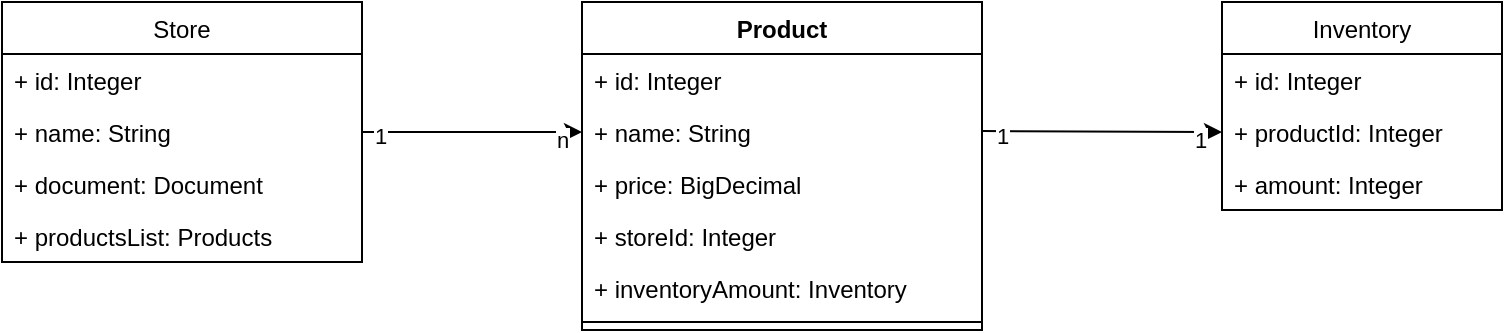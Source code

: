 <mxfile version="15.8.6" type="device"><diagram id="C5RBs43oDa-KdzZeNtuy" name="Page-1"><mxGraphModel dx="1278" dy="579" grid="1" gridSize="10" guides="1" tooltips="1" connect="1" arrows="1" fold="1" page="1" pageScale="1" pageWidth="827" pageHeight="1169" math="0" shadow="0"><root><mxCell id="WIyWlLk6GJQsqaUBKTNV-0"/><mxCell id="WIyWlLk6GJQsqaUBKTNV-1" parent="WIyWlLk6GJQsqaUBKTNV-0"/><mxCell id="zm4E0yhqY6fhhFwcFI_R-0" value="Product" style="swimlane;fontStyle=1;align=center;verticalAlign=top;childLayout=stackLayout;horizontal=1;startSize=26;horizontalStack=0;resizeParent=1;resizeParentMax=0;resizeLast=0;collapsible=1;marginBottom=0;" parent="WIyWlLk6GJQsqaUBKTNV-1" vertex="1"><mxGeometry x="320" y="120" width="200" height="164" as="geometry"/></mxCell><mxCell id="zm4E0yhqY6fhhFwcFI_R-1" value="+ id: Integer&#10;" style="text;strokeColor=none;fillColor=none;align=left;verticalAlign=top;spacingLeft=4;spacingRight=4;overflow=hidden;rotatable=0;points=[[0,0.5],[1,0.5]];portConstraint=eastwest;" parent="zm4E0yhqY6fhhFwcFI_R-0" vertex="1"><mxGeometry y="26" width="200" height="26" as="geometry"/></mxCell><mxCell id="zm4E0yhqY6fhhFwcFI_R-5" value="+ name: String" style="text;strokeColor=none;fillColor=none;align=left;verticalAlign=top;spacingLeft=4;spacingRight=4;overflow=hidden;rotatable=0;points=[[0,0.5],[1,0.5]];portConstraint=eastwest;" parent="zm4E0yhqY6fhhFwcFI_R-0" vertex="1"><mxGeometry y="52" width="200" height="26" as="geometry"/></mxCell><mxCell id="zm4E0yhqY6fhhFwcFI_R-6" value="+ price: BigDecimal" style="text;strokeColor=none;fillColor=none;align=left;verticalAlign=top;spacingLeft=4;spacingRight=4;overflow=hidden;rotatable=0;points=[[0,0.5],[1,0.5]];portConstraint=eastwest;" parent="zm4E0yhqY6fhhFwcFI_R-0" vertex="1"><mxGeometry y="78" width="200" height="26" as="geometry"/></mxCell><mxCell id="zm4E0yhqY6fhhFwcFI_R-7" value="+ storeId: Integer" style="text;strokeColor=none;fillColor=none;align=left;verticalAlign=top;spacingLeft=4;spacingRight=4;overflow=hidden;rotatable=0;points=[[0,0.5],[1,0.5]];portConstraint=eastwest;" parent="zm4E0yhqY6fhhFwcFI_R-0" vertex="1"><mxGeometry y="104" width="200" height="26" as="geometry"/></mxCell><mxCell id="zm4E0yhqY6fhhFwcFI_R-8" value="+ inventoryAmount: Inventory" style="text;strokeColor=none;fillColor=none;align=left;verticalAlign=top;spacingLeft=4;spacingRight=4;overflow=hidden;rotatable=0;points=[[0,0.5],[1,0.5]];portConstraint=eastwest;" parent="zm4E0yhqY6fhhFwcFI_R-0" vertex="1"><mxGeometry y="130" width="200" height="26" as="geometry"/></mxCell><mxCell id="zm4E0yhqY6fhhFwcFI_R-2" value="" style="line;strokeWidth=1;fillColor=none;align=left;verticalAlign=middle;spacingTop=-1;spacingLeft=3;spacingRight=3;rotatable=0;labelPosition=right;points=[];portConstraint=eastwest;" parent="zm4E0yhqY6fhhFwcFI_R-0" vertex="1"><mxGeometry y="156" width="200" height="8" as="geometry"/></mxCell><mxCell id="zm4E0yhqY6fhhFwcFI_R-9" value="Inventory" style="swimlane;fontStyle=0;childLayout=stackLayout;horizontal=1;startSize=26;fillColor=none;horizontalStack=0;resizeParent=1;resizeParentMax=0;resizeLast=0;collapsible=1;marginBottom=0;" parent="WIyWlLk6GJQsqaUBKTNV-1" vertex="1"><mxGeometry x="640" y="120" width="140" height="104" as="geometry"/></mxCell><mxCell id="zm4E0yhqY6fhhFwcFI_R-11" value="+ id: Integer" style="text;strokeColor=none;fillColor=none;align=left;verticalAlign=top;spacingLeft=4;spacingRight=4;overflow=hidden;rotatable=0;points=[[0,0.5],[1,0.5]];portConstraint=eastwest;" parent="zm4E0yhqY6fhhFwcFI_R-9" vertex="1"><mxGeometry y="26" width="140" height="26" as="geometry"/></mxCell><mxCell id="zm4E0yhqY6fhhFwcFI_R-10" value="+ productId: Integer" style="text;strokeColor=none;fillColor=none;align=left;verticalAlign=top;spacingLeft=4;spacingRight=4;overflow=hidden;rotatable=0;points=[[0,0.5],[1,0.5]];portConstraint=eastwest;" parent="zm4E0yhqY6fhhFwcFI_R-9" vertex="1"><mxGeometry y="52" width="140" height="26" as="geometry"/></mxCell><mxCell id="zm4E0yhqY6fhhFwcFI_R-12" value="+ amount: Integer" style="text;strokeColor=none;fillColor=none;align=left;verticalAlign=top;spacingLeft=4;spacingRight=4;overflow=hidden;rotatable=0;points=[[0,0.5],[1,0.5]];portConstraint=eastwest;" parent="zm4E0yhqY6fhhFwcFI_R-9" vertex="1"><mxGeometry y="78" width="140" height="26" as="geometry"/></mxCell><mxCell id="zm4E0yhqY6fhhFwcFI_R-23" value="" style="edgeStyle=orthogonalEdgeStyle;rounded=0;orthogonalLoop=1;jettySize=auto;html=1;entryX=0;entryY=0.5;entryDx=0;entryDy=0;" parent="WIyWlLk6GJQsqaUBKTNV-1" source="zm4E0yhqY6fhhFwcFI_R-15" target="zm4E0yhqY6fhhFwcFI_R-5" edge="1"><mxGeometry relative="1" as="geometry"><mxPoint x="290" y="185" as="targetPoint"/></mxGeometry></mxCell><mxCell id="zm4E0yhqY6fhhFwcFI_R-24" value="1" style="edgeLabel;html=1;align=center;verticalAlign=middle;resizable=0;points=[];" parent="zm4E0yhqY6fhhFwcFI_R-23" vertex="1" connectable="0"><mxGeometry x="-0.833" y="-2" relative="1" as="geometry"><mxPoint as="offset"/></mxGeometry></mxCell><mxCell id="zm4E0yhqY6fhhFwcFI_R-25" value="n" style="edgeLabel;html=1;align=center;verticalAlign=middle;resizable=0;points=[];" parent="zm4E0yhqY6fhhFwcFI_R-23" vertex="1" connectable="0"><mxGeometry x="0.808" y="-4" relative="1" as="geometry"><mxPoint as="offset"/></mxGeometry></mxCell><mxCell id="zm4E0yhqY6fhhFwcFI_R-15" value="Store" style="swimlane;fontStyle=0;childLayout=stackLayout;horizontal=1;startSize=26;fillColor=none;horizontalStack=0;resizeParent=1;resizeParentMax=0;resizeLast=0;collapsible=1;marginBottom=0;" parent="WIyWlLk6GJQsqaUBKTNV-1" vertex="1"><mxGeometry x="30" y="120" width="180" height="130" as="geometry"/></mxCell><mxCell id="zm4E0yhqY6fhhFwcFI_R-16" value="+ id: Integer" style="text;strokeColor=none;fillColor=none;align=left;verticalAlign=top;spacingLeft=4;spacingRight=4;overflow=hidden;rotatable=0;points=[[0,0.5],[1,0.5]];portConstraint=eastwest;" parent="zm4E0yhqY6fhhFwcFI_R-15" vertex="1"><mxGeometry y="26" width="180" height="26" as="geometry"/></mxCell><mxCell id="zm4E0yhqY6fhhFwcFI_R-17" value="+ name: String" style="text;strokeColor=none;fillColor=none;align=left;verticalAlign=top;spacingLeft=4;spacingRight=4;overflow=hidden;rotatable=0;points=[[0,0.5],[1,0.5]];portConstraint=eastwest;" parent="zm4E0yhqY6fhhFwcFI_R-15" vertex="1"><mxGeometry y="52" width="180" height="26" as="geometry"/></mxCell><mxCell id="zm4E0yhqY6fhhFwcFI_R-18" value="+ document: Document" style="text;strokeColor=none;fillColor=none;align=left;verticalAlign=top;spacingLeft=4;spacingRight=4;overflow=hidden;rotatable=0;points=[[0,0.5],[1,0.5]];portConstraint=eastwest;" parent="zm4E0yhqY6fhhFwcFI_R-15" vertex="1"><mxGeometry y="78" width="180" height="26" as="geometry"/></mxCell><mxCell id="zm4E0yhqY6fhhFwcFI_R-19" value="+ productsList: Products" style="text;strokeColor=none;fillColor=none;align=left;verticalAlign=top;spacingLeft=4;spacingRight=4;overflow=hidden;rotatable=0;points=[[0,0.5],[1,0.5]];portConstraint=eastwest;" parent="zm4E0yhqY6fhhFwcFI_R-15" vertex="1"><mxGeometry y="104" width="180" height="26" as="geometry"/></mxCell><mxCell id="zm4E0yhqY6fhhFwcFI_R-31" value="" style="edgeStyle=orthogonalEdgeStyle;rounded=0;orthogonalLoop=1;jettySize=auto;html=1;entryX=0;entryY=0.5;entryDx=0;entryDy=0;" parent="WIyWlLk6GJQsqaUBKTNV-1" target="zm4E0yhqY6fhhFwcFI_R-10" edge="1"><mxGeometry relative="1" as="geometry"><mxPoint x="520" y="184.5" as="sourcePoint"/><mxPoint x="630" y="184.5" as="targetPoint"/></mxGeometry></mxCell><mxCell id="zm4E0yhqY6fhhFwcFI_R-32" value="1" style="edgeLabel;html=1;align=center;verticalAlign=middle;resizable=0;points=[];" parent="zm4E0yhqY6fhhFwcFI_R-31" vertex="1" connectable="0"><mxGeometry x="-0.833" y="-2" relative="1" as="geometry"><mxPoint as="offset"/></mxGeometry></mxCell><mxCell id="zm4E0yhqY6fhhFwcFI_R-33" value="1" style="edgeLabel;html=1;align=center;verticalAlign=middle;resizable=0;points=[];" parent="zm4E0yhqY6fhhFwcFI_R-31" vertex="1" connectable="0"><mxGeometry x="0.808" y="-4" relative="1" as="geometry"><mxPoint as="offset"/></mxGeometry></mxCell></root></mxGraphModel></diagram></mxfile>